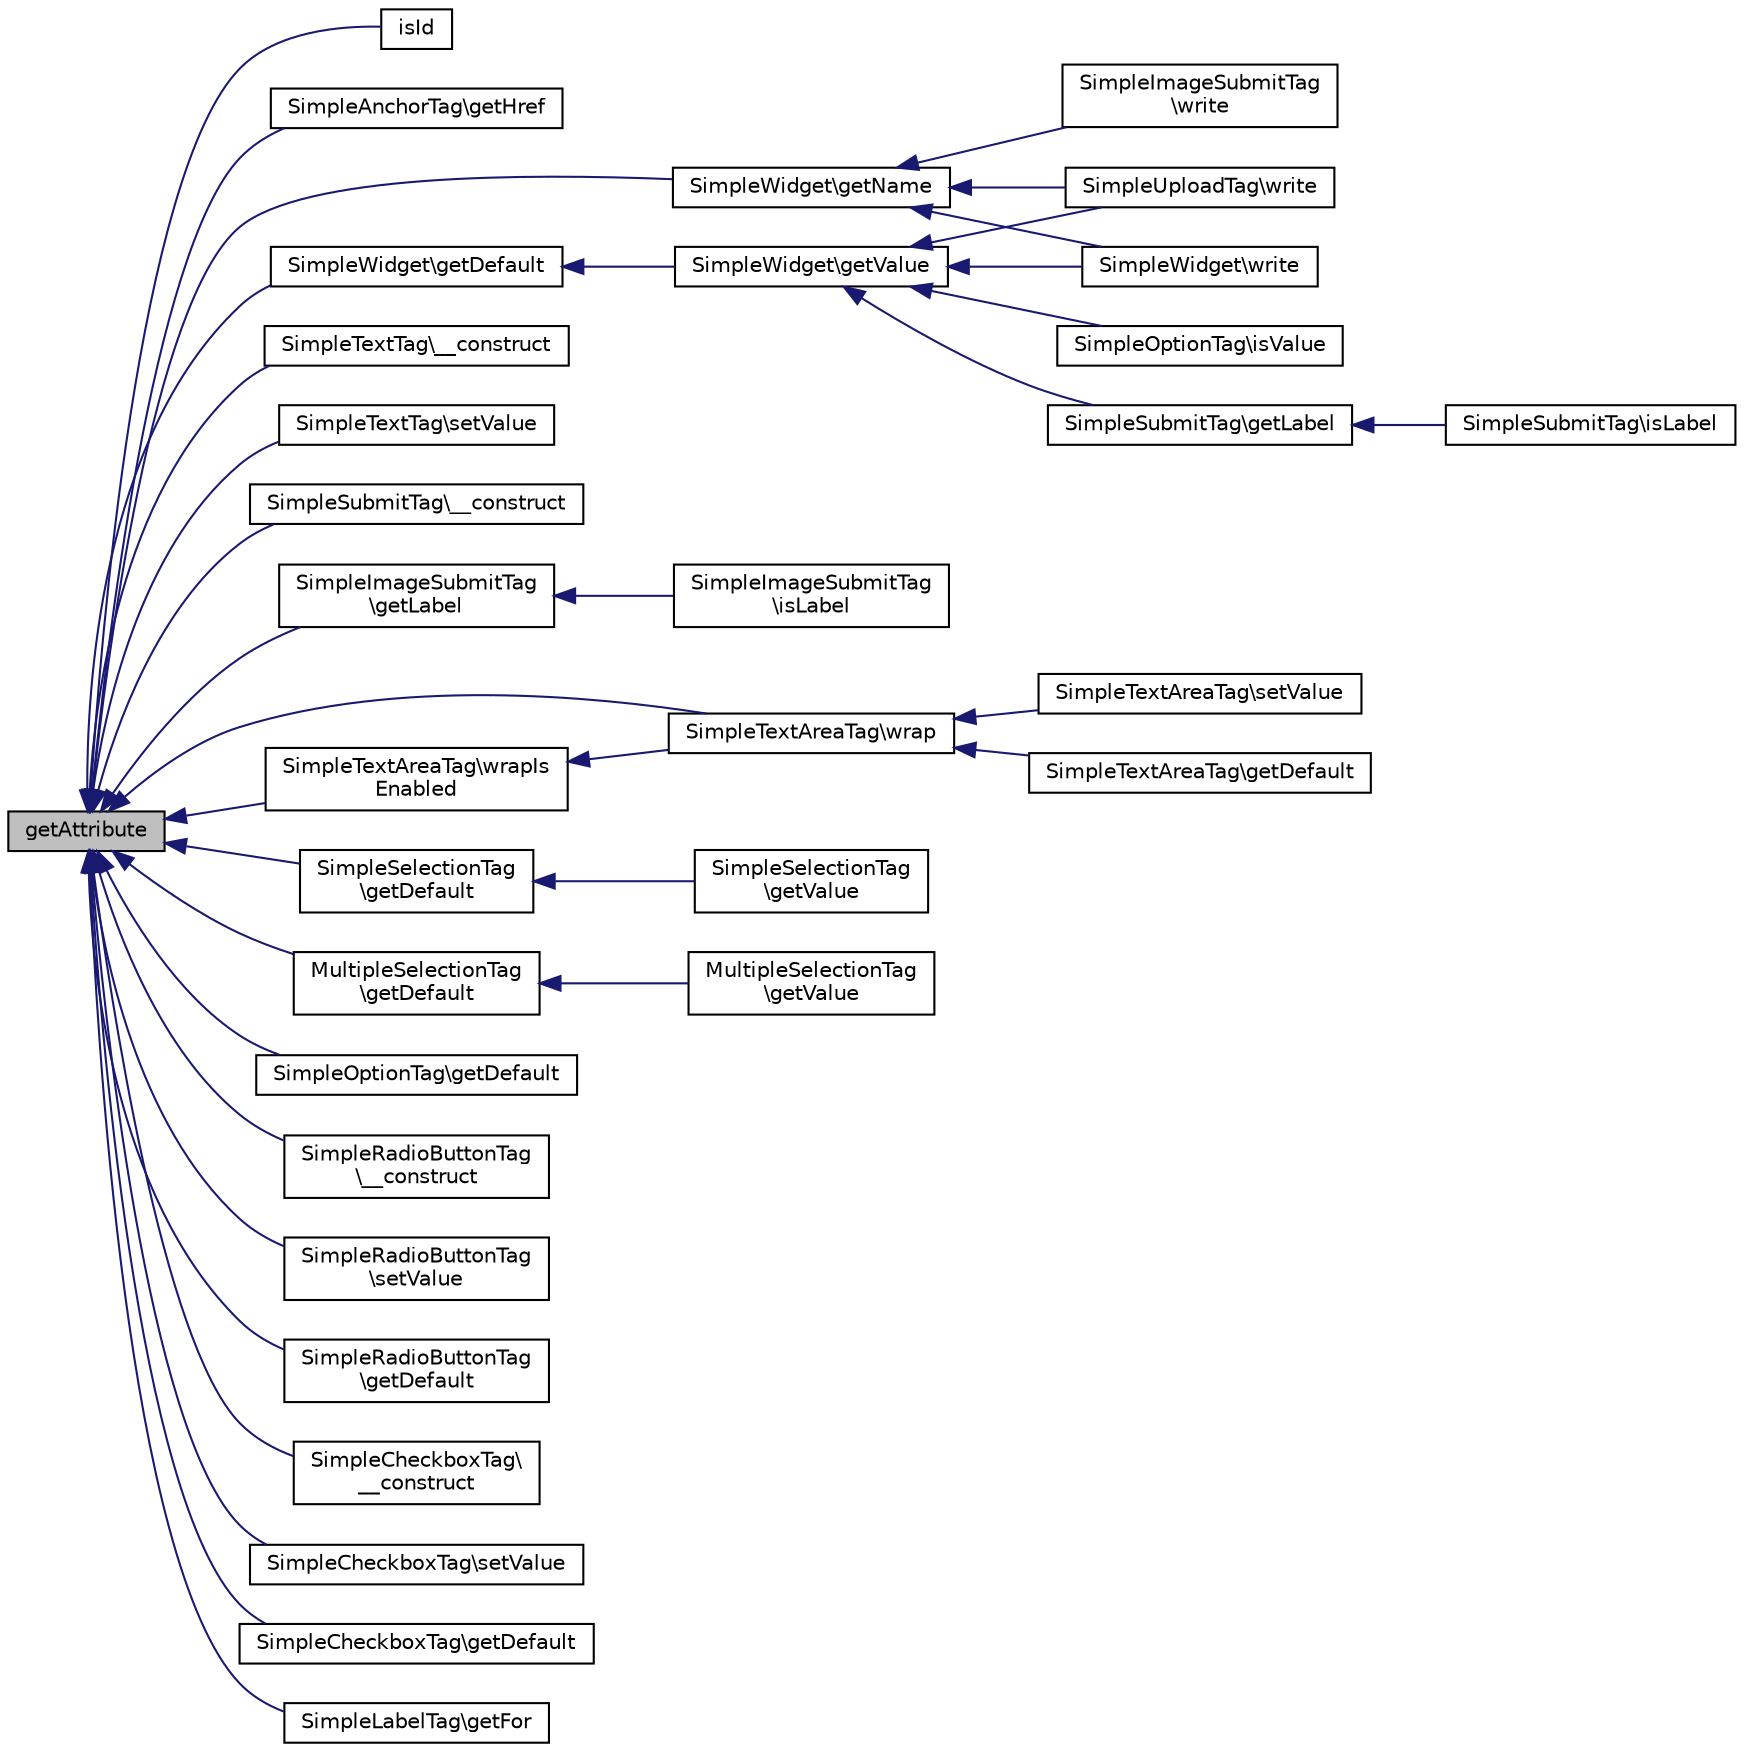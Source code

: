 digraph "getAttribute"
{
  edge [fontname="Helvetica",fontsize="10",labelfontname="Helvetica",labelfontsize="10"];
  node [fontname="Helvetica",fontsize="10",shape=record];
  rankdir="LR";
  Node1 [label="getAttribute",height=0.2,width=0.4,color="black", fillcolor="grey75", style="filled" fontcolor="black"];
  Node1 -> Node2 [dir="back",color="midnightblue",fontsize="10",style="solid",fontname="Helvetica"];
  Node2 [label="isId",height=0.2,width=0.4,color="black", fillcolor="white", style="filled",URL="$class_simple_tag.html#aedaa98d755f9e8ddf281ee742e65695f"];
  Node1 -> Node3 [dir="back",color="midnightblue",fontsize="10",style="solid",fontname="Helvetica"];
  Node3 [label="SimpleAnchorTag\\getHref",height=0.2,width=0.4,color="black", fillcolor="white", style="filled",URL="$class_simple_anchor_tag.html#a98bd5986dd5f4db27ec8595b293c5e32"];
  Node1 -> Node4 [dir="back",color="midnightblue",fontsize="10",style="solid",fontname="Helvetica"];
  Node4 [label="SimpleWidget\\getName",height=0.2,width=0.4,color="black", fillcolor="white", style="filled",URL="$class_simple_widget.html#a3d0963e68bb313b163a73f2803c64600"];
  Node4 -> Node5 [dir="back",color="midnightblue",fontsize="10",style="solid",fontname="Helvetica"];
  Node5 [label="SimpleWidget\\write",height=0.2,width=0.4,color="black", fillcolor="white", style="filled",URL="$class_simple_widget.html#ac157d43ea3158de892427e7f1630fa34"];
  Node4 -> Node6 [dir="back",color="midnightblue",fontsize="10",style="solid",fontname="Helvetica"];
  Node6 [label="SimpleImageSubmitTag\l\\write",height=0.2,width=0.4,color="black", fillcolor="white", style="filled",URL="$class_simple_image_submit_tag.html#acf4a5e4785fdf3619621668cfc2f0e68"];
  Node4 -> Node7 [dir="back",color="midnightblue",fontsize="10",style="solid",fontname="Helvetica"];
  Node7 [label="SimpleUploadTag\\write",height=0.2,width=0.4,color="black", fillcolor="white", style="filled",URL="$class_simple_upload_tag.html#ac157d43ea3158de892427e7f1630fa34"];
  Node1 -> Node8 [dir="back",color="midnightblue",fontsize="10",style="solid",fontname="Helvetica"];
  Node8 [label="SimpleWidget\\getDefault",height=0.2,width=0.4,color="black", fillcolor="white", style="filled",URL="$class_simple_widget.html#adc30a2a4d3e48cb6aee21562afbc4022"];
  Node8 -> Node9 [dir="back",color="midnightblue",fontsize="10",style="solid",fontname="Helvetica"];
  Node9 [label="SimpleWidget\\getValue",height=0.2,width=0.4,color="black", fillcolor="white", style="filled",URL="$class_simple_widget.html#ac0bc18784b182c89fcfd276625aef435"];
  Node9 -> Node5 [dir="back",color="midnightblue",fontsize="10",style="solid",fontname="Helvetica"];
  Node9 -> Node10 [dir="back",color="midnightblue",fontsize="10",style="solid",fontname="Helvetica"];
  Node10 [label="SimpleSubmitTag\\getLabel",height=0.2,width=0.4,color="black", fillcolor="white", style="filled",URL="$class_simple_submit_tag.html#a14c4e7420d903d3e40342266333d2ecf"];
  Node10 -> Node11 [dir="back",color="midnightblue",fontsize="10",style="solid",fontname="Helvetica"];
  Node11 [label="SimpleSubmitTag\\isLabel",height=0.2,width=0.4,color="black", fillcolor="white", style="filled",URL="$class_simple_submit_tag.html#aeb6314ed9614c8dde936aecfcfe93a2f"];
  Node9 -> Node7 [dir="back",color="midnightblue",fontsize="10",style="solid",fontname="Helvetica"];
  Node9 -> Node12 [dir="back",color="midnightblue",fontsize="10",style="solid",fontname="Helvetica"];
  Node12 [label="SimpleOptionTag\\isValue",height=0.2,width=0.4,color="black", fillcolor="white", style="filled",URL="$class_simple_option_tag.html#ab1db8b3037ce2c2a6e4af9cf3f8e3d39"];
  Node1 -> Node13 [dir="back",color="midnightblue",fontsize="10",style="solid",fontname="Helvetica"];
  Node13 [label="SimpleTextTag\\__construct",height=0.2,width=0.4,color="black", fillcolor="white", style="filled",URL="$class_simple_text_tag.html#aa31ca5025d5adf3c49ff46e543b5802f"];
  Node1 -> Node14 [dir="back",color="midnightblue",fontsize="10",style="solid",fontname="Helvetica"];
  Node14 [label="SimpleTextTag\\setValue",height=0.2,width=0.4,color="black", fillcolor="white", style="filled",URL="$class_simple_text_tag.html#a7494441b6ed08a391704971873f31432"];
  Node1 -> Node15 [dir="back",color="midnightblue",fontsize="10",style="solid",fontname="Helvetica"];
  Node15 [label="SimpleSubmitTag\\__construct",height=0.2,width=0.4,color="black", fillcolor="white", style="filled",URL="$class_simple_submit_tag.html#aa31ca5025d5adf3c49ff46e543b5802f"];
  Node1 -> Node16 [dir="back",color="midnightblue",fontsize="10",style="solid",fontname="Helvetica"];
  Node16 [label="SimpleImageSubmitTag\l\\getLabel",height=0.2,width=0.4,color="black", fillcolor="white", style="filled",URL="$class_simple_image_submit_tag.html#a14c4e7420d903d3e40342266333d2ecf"];
  Node16 -> Node17 [dir="back",color="midnightblue",fontsize="10",style="solid",fontname="Helvetica"];
  Node17 [label="SimpleImageSubmitTag\l\\isLabel",height=0.2,width=0.4,color="black", fillcolor="white", style="filled",URL="$class_simple_image_submit_tag.html#aeb6314ed9614c8dde936aecfcfe93a2f"];
  Node1 -> Node18 [dir="back",color="midnightblue",fontsize="10",style="solid",fontname="Helvetica"];
  Node18 [label="SimpleTextAreaTag\\wrapIs\lEnabled",height=0.2,width=0.4,color="black", fillcolor="white", style="filled",URL="$class_simple_text_area_tag.html#a92566f7f03b5a9e1211c5943e436fe8e"];
  Node18 -> Node19 [dir="back",color="midnightblue",fontsize="10",style="solid",fontname="Helvetica"];
  Node19 [label="SimpleTextAreaTag\\wrap",height=0.2,width=0.4,color="black", fillcolor="white", style="filled",URL="$class_simple_text_area_tag.html#aabc049043e0c048b6754f4f65af8ce9e"];
  Node19 -> Node20 [dir="back",color="midnightblue",fontsize="10",style="solid",fontname="Helvetica"];
  Node20 [label="SimpleTextAreaTag\\getDefault",height=0.2,width=0.4,color="black", fillcolor="white", style="filled",URL="$class_simple_text_area_tag.html#adc30a2a4d3e48cb6aee21562afbc4022"];
  Node19 -> Node21 [dir="back",color="midnightblue",fontsize="10",style="solid",fontname="Helvetica"];
  Node21 [label="SimpleTextAreaTag\\setValue",height=0.2,width=0.4,color="black", fillcolor="white", style="filled",URL="$class_simple_text_area_tag.html#a7494441b6ed08a391704971873f31432"];
  Node1 -> Node19 [dir="back",color="midnightblue",fontsize="10",style="solid",fontname="Helvetica"];
  Node1 -> Node22 [dir="back",color="midnightblue",fontsize="10",style="solid",fontname="Helvetica"];
  Node22 [label="SimpleSelectionTag\l\\getDefault",height=0.2,width=0.4,color="black", fillcolor="white", style="filled",URL="$class_simple_selection_tag.html#adc30a2a4d3e48cb6aee21562afbc4022"];
  Node22 -> Node23 [dir="back",color="midnightblue",fontsize="10",style="solid",fontname="Helvetica"];
  Node23 [label="SimpleSelectionTag\l\\getValue",height=0.2,width=0.4,color="black", fillcolor="white", style="filled",URL="$class_simple_selection_tag.html#ac0bc18784b182c89fcfd276625aef435"];
  Node1 -> Node24 [dir="back",color="midnightblue",fontsize="10",style="solid",fontname="Helvetica"];
  Node24 [label="MultipleSelectionTag\l\\getDefault",height=0.2,width=0.4,color="black", fillcolor="white", style="filled",URL="$class_multiple_selection_tag.html#adc30a2a4d3e48cb6aee21562afbc4022"];
  Node24 -> Node25 [dir="back",color="midnightblue",fontsize="10",style="solid",fontname="Helvetica"];
  Node25 [label="MultipleSelectionTag\l\\getValue",height=0.2,width=0.4,color="black", fillcolor="white", style="filled",URL="$class_multiple_selection_tag.html#ac0bc18784b182c89fcfd276625aef435"];
  Node1 -> Node26 [dir="back",color="midnightblue",fontsize="10",style="solid",fontname="Helvetica"];
  Node26 [label="SimpleOptionTag\\getDefault",height=0.2,width=0.4,color="black", fillcolor="white", style="filled",URL="$class_simple_option_tag.html#adc30a2a4d3e48cb6aee21562afbc4022"];
  Node1 -> Node27 [dir="back",color="midnightblue",fontsize="10",style="solid",fontname="Helvetica"];
  Node27 [label="SimpleRadioButtonTag\l\\__construct",height=0.2,width=0.4,color="black", fillcolor="white", style="filled",URL="$class_simple_radio_button_tag.html#aa31ca5025d5adf3c49ff46e543b5802f"];
  Node1 -> Node28 [dir="back",color="midnightblue",fontsize="10",style="solid",fontname="Helvetica"];
  Node28 [label="SimpleRadioButtonTag\l\\setValue",height=0.2,width=0.4,color="black", fillcolor="white", style="filled",URL="$class_simple_radio_button_tag.html#a7494441b6ed08a391704971873f31432"];
  Node1 -> Node29 [dir="back",color="midnightblue",fontsize="10",style="solid",fontname="Helvetica"];
  Node29 [label="SimpleRadioButtonTag\l\\getDefault",height=0.2,width=0.4,color="black", fillcolor="white", style="filled",URL="$class_simple_radio_button_tag.html#adc30a2a4d3e48cb6aee21562afbc4022"];
  Node1 -> Node30 [dir="back",color="midnightblue",fontsize="10",style="solid",fontname="Helvetica"];
  Node30 [label="SimpleCheckboxTag\\\l__construct",height=0.2,width=0.4,color="black", fillcolor="white", style="filled",URL="$class_simple_checkbox_tag.html#aa31ca5025d5adf3c49ff46e543b5802f"];
  Node1 -> Node31 [dir="back",color="midnightblue",fontsize="10",style="solid",fontname="Helvetica"];
  Node31 [label="SimpleCheckboxTag\\setValue",height=0.2,width=0.4,color="black", fillcolor="white", style="filled",URL="$class_simple_checkbox_tag.html#a7494441b6ed08a391704971873f31432"];
  Node1 -> Node32 [dir="back",color="midnightblue",fontsize="10",style="solid",fontname="Helvetica"];
  Node32 [label="SimpleCheckboxTag\\getDefault",height=0.2,width=0.4,color="black", fillcolor="white", style="filled",URL="$class_simple_checkbox_tag.html#adc30a2a4d3e48cb6aee21562afbc4022"];
  Node1 -> Node33 [dir="back",color="midnightblue",fontsize="10",style="solid",fontname="Helvetica"];
  Node33 [label="SimpleLabelTag\\getFor",height=0.2,width=0.4,color="black", fillcolor="white", style="filled",URL="$class_simple_label_tag.html#a2aafc757f842f8802903eedf52168b85"];
}
